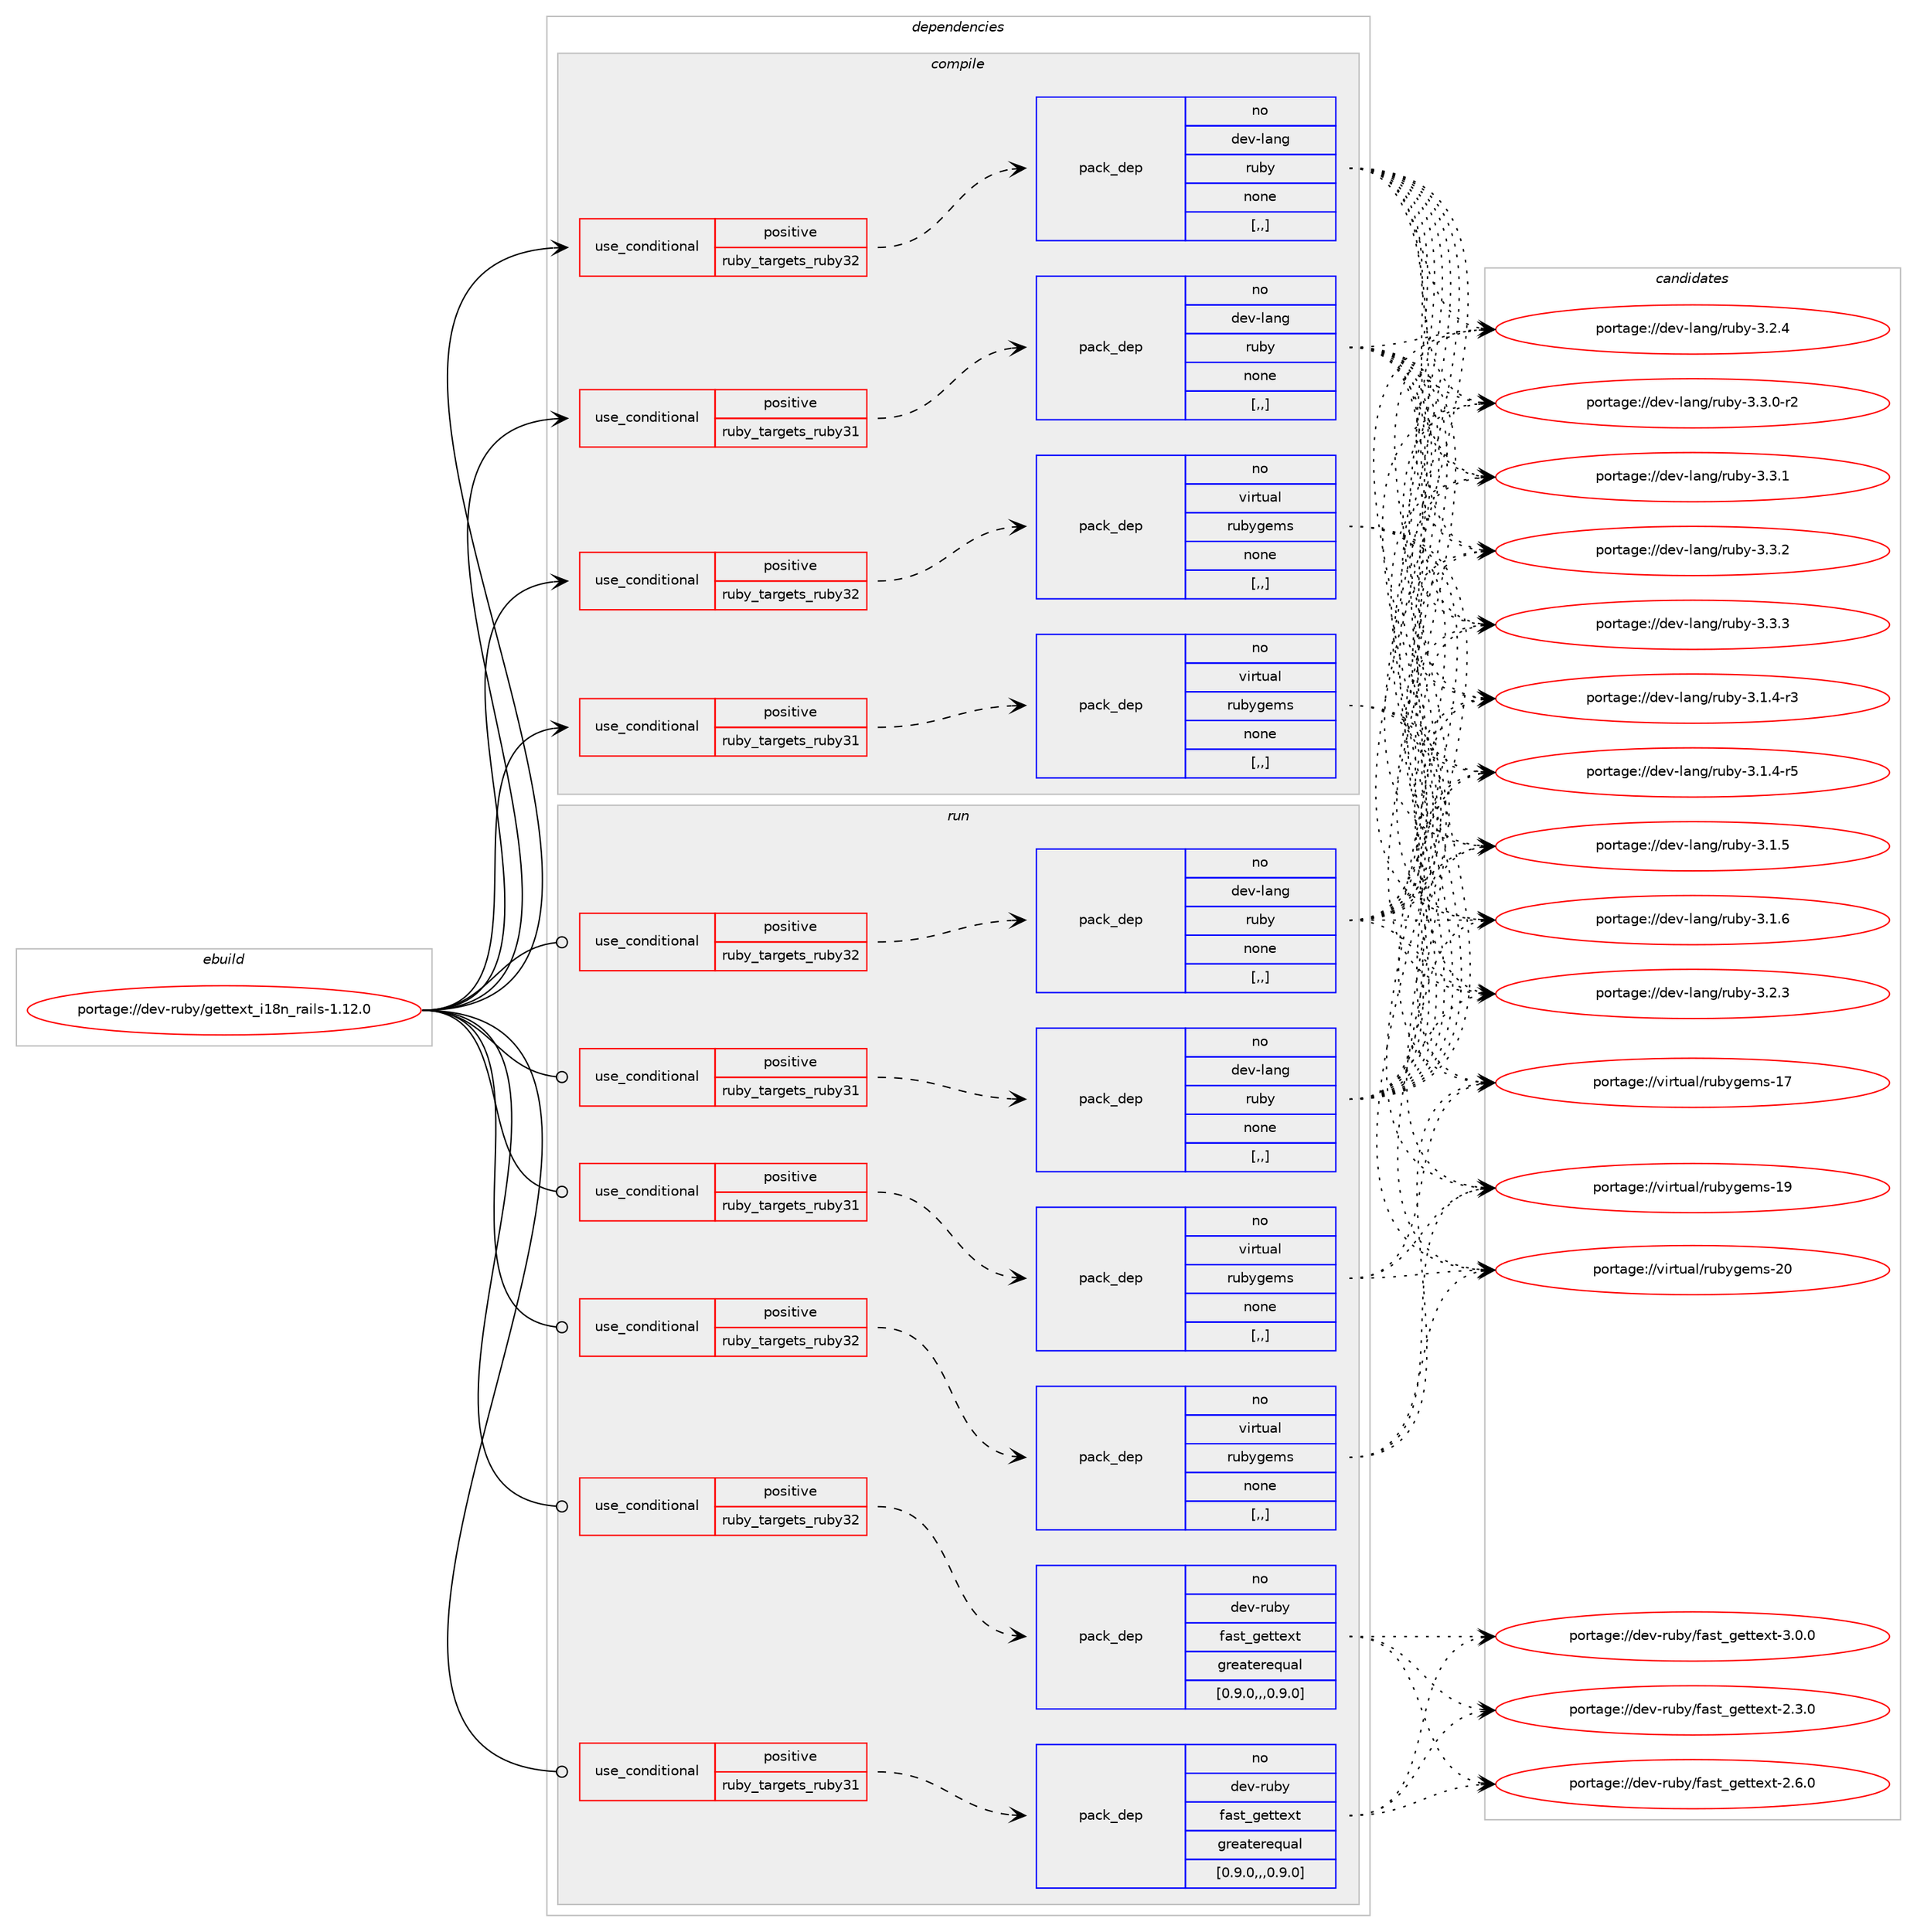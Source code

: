 digraph prolog {

# *************
# Graph options
# *************

newrank=true;
concentrate=true;
compound=true;
graph [rankdir=LR,fontname=Helvetica,fontsize=10,ranksep=1.5];#, ranksep=2.5, nodesep=0.2];
edge  [arrowhead=vee];
node  [fontname=Helvetica,fontsize=10];

# **********
# The ebuild
# **********

subgraph cluster_leftcol {
color=gray;
rank=same;
label=<<i>ebuild</i>>;
id [label="portage://dev-ruby/gettext_i18n_rails-1.12.0", color=red, width=4, href="../dev-ruby/gettext_i18n_rails-1.12.0.svg"];
}

# ****************
# The dependencies
# ****************

subgraph cluster_midcol {
color=gray;
label=<<i>dependencies</i>>;
subgraph cluster_compile {
fillcolor="#eeeeee";
style=filled;
label=<<i>compile</i>>;
subgraph cond46983 {
dependency180946 [label=<<TABLE BORDER="0" CELLBORDER="1" CELLSPACING="0" CELLPADDING="4"><TR><TD ROWSPAN="3" CELLPADDING="10">use_conditional</TD></TR><TR><TD>positive</TD></TR><TR><TD>ruby_targets_ruby31</TD></TR></TABLE>>, shape=none, color=red];
subgraph pack132666 {
dependency180947 [label=<<TABLE BORDER="0" CELLBORDER="1" CELLSPACING="0" CELLPADDING="4" WIDTH="220"><TR><TD ROWSPAN="6" CELLPADDING="30">pack_dep</TD></TR><TR><TD WIDTH="110">no</TD></TR><TR><TD>dev-lang</TD></TR><TR><TD>ruby</TD></TR><TR><TD>none</TD></TR><TR><TD>[,,]</TD></TR></TABLE>>, shape=none, color=blue];
}
dependency180946:e -> dependency180947:w [weight=20,style="dashed",arrowhead="vee"];
}
id:e -> dependency180946:w [weight=20,style="solid",arrowhead="vee"];
subgraph cond46984 {
dependency180948 [label=<<TABLE BORDER="0" CELLBORDER="1" CELLSPACING="0" CELLPADDING="4"><TR><TD ROWSPAN="3" CELLPADDING="10">use_conditional</TD></TR><TR><TD>positive</TD></TR><TR><TD>ruby_targets_ruby31</TD></TR></TABLE>>, shape=none, color=red];
subgraph pack132667 {
dependency180949 [label=<<TABLE BORDER="0" CELLBORDER="1" CELLSPACING="0" CELLPADDING="4" WIDTH="220"><TR><TD ROWSPAN="6" CELLPADDING="30">pack_dep</TD></TR><TR><TD WIDTH="110">no</TD></TR><TR><TD>virtual</TD></TR><TR><TD>rubygems</TD></TR><TR><TD>none</TD></TR><TR><TD>[,,]</TD></TR></TABLE>>, shape=none, color=blue];
}
dependency180948:e -> dependency180949:w [weight=20,style="dashed",arrowhead="vee"];
}
id:e -> dependency180948:w [weight=20,style="solid",arrowhead="vee"];
subgraph cond46985 {
dependency180950 [label=<<TABLE BORDER="0" CELLBORDER="1" CELLSPACING="0" CELLPADDING="4"><TR><TD ROWSPAN="3" CELLPADDING="10">use_conditional</TD></TR><TR><TD>positive</TD></TR><TR><TD>ruby_targets_ruby32</TD></TR></TABLE>>, shape=none, color=red];
subgraph pack132668 {
dependency180951 [label=<<TABLE BORDER="0" CELLBORDER="1" CELLSPACING="0" CELLPADDING="4" WIDTH="220"><TR><TD ROWSPAN="6" CELLPADDING="30">pack_dep</TD></TR><TR><TD WIDTH="110">no</TD></TR><TR><TD>dev-lang</TD></TR><TR><TD>ruby</TD></TR><TR><TD>none</TD></TR><TR><TD>[,,]</TD></TR></TABLE>>, shape=none, color=blue];
}
dependency180950:e -> dependency180951:w [weight=20,style="dashed",arrowhead="vee"];
}
id:e -> dependency180950:w [weight=20,style="solid",arrowhead="vee"];
subgraph cond46986 {
dependency180952 [label=<<TABLE BORDER="0" CELLBORDER="1" CELLSPACING="0" CELLPADDING="4"><TR><TD ROWSPAN="3" CELLPADDING="10">use_conditional</TD></TR><TR><TD>positive</TD></TR><TR><TD>ruby_targets_ruby32</TD></TR></TABLE>>, shape=none, color=red];
subgraph pack132669 {
dependency180953 [label=<<TABLE BORDER="0" CELLBORDER="1" CELLSPACING="0" CELLPADDING="4" WIDTH="220"><TR><TD ROWSPAN="6" CELLPADDING="30">pack_dep</TD></TR><TR><TD WIDTH="110">no</TD></TR><TR><TD>virtual</TD></TR><TR><TD>rubygems</TD></TR><TR><TD>none</TD></TR><TR><TD>[,,]</TD></TR></TABLE>>, shape=none, color=blue];
}
dependency180952:e -> dependency180953:w [weight=20,style="dashed",arrowhead="vee"];
}
id:e -> dependency180952:w [weight=20,style="solid",arrowhead="vee"];
}
subgraph cluster_compileandrun {
fillcolor="#eeeeee";
style=filled;
label=<<i>compile and run</i>>;
}
subgraph cluster_run {
fillcolor="#eeeeee";
style=filled;
label=<<i>run</i>>;
subgraph cond46987 {
dependency180954 [label=<<TABLE BORDER="0" CELLBORDER="1" CELLSPACING="0" CELLPADDING="4"><TR><TD ROWSPAN="3" CELLPADDING="10">use_conditional</TD></TR><TR><TD>positive</TD></TR><TR><TD>ruby_targets_ruby31</TD></TR></TABLE>>, shape=none, color=red];
subgraph pack132670 {
dependency180955 [label=<<TABLE BORDER="0" CELLBORDER="1" CELLSPACING="0" CELLPADDING="4" WIDTH="220"><TR><TD ROWSPAN="6" CELLPADDING="30">pack_dep</TD></TR><TR><TD WIDTH="110">no</TD></TR><TR><TD>dev-lang</TD></TR><TR><TD>ruby</TD></TR><TR><TD>none</TD></TR><TR><TD>[,,]</TD></TR></TABLE>>, shape=none, color=blue];
}
dependency180954:e -> dependency180955:w [weight=20,style="dashed",arrowhead="vee"];
}
id:e -> dependency180954:w [weight=20,style="solid",arrowhead="odot"];
subgraph cond46988 {
dependency180956 [label=<<TABLE BORDER="0" CELLBORDER="1" CELLSPACING="0" CELLPADDING="4"><TR><TD ROWSPAN="3" CELLPADDING="10">use_conditional</TD></TR><TR><TD>positive</TD></TR><TR><TD>ruby_targets_ruby31</TD></TR></TABLE>>, shape=none, color=red];
subgraph pack132671 {
dependency180957 [label=<<TABLE BORDER="0" CELLBORDER="1" CELLSPACING="0" CELLPADDING="4" WIDTH="220"><TR><TD ROWSPAN="6" CELLPADDING="30">pack_dep</TD></TR><TR><TD WIDTH="110">no</TD></TR><TR><TD>dev-ruby</TD></TR><TR><TD>fast_gettext</TD></TR><TR><TD>greaterequal</TD></TR><TR><TD>[0.9.0,,,0.9.0]</TD></TR></TABLE>>, shape=none, color=blue];
}
dependency180956:e -> dependency180957:w [weight=20,style="dashed",arrowhead="vee"];
}
id:e -> dependency180956:w [weight=20,style="solid",arrowhead="odot"];
subgraph cond46989 {
dependency180958 [label=<<TABLE BORDER="0" CELLBORDER="1" CELLSPACING="0" CELLPADDING="4"><TR><TD ROWSPAN="3" CELLPADDING="10">use_conditional</TD></TR><TR><TD>positive</TD></TR><TR><TD>ruby_targets_ruby31</TD></TR></TABLE>>, shape=none, color=red];
subgraph pack132672 {
dependency180959 [label=<<TABLE BORDER="0" CELLBORDER="1" CELLSPACING="0" CELLPADDING="4" WIDTH="220"><TR><TD ROWSPAN="6" CELLPADDING="30">pack_dep</TD></TR><TR><TD WIDTH="110">no</TD></TR><TR><TD>virtual</TD></TR><TR><TD>rubygems</TD></TR><TR><TD>none</TD></TR><TR><TD>[,,]</TD></TR></TABLE>>, shape=none, color=blue];
}
dependency180958:e -> dependency180959:w [weight=20,style="dashed",arrowhead="vee"];
}
id:e -> dependency180958:w [weight=20,style="solid",arrowhead="odot"];
subgraph cond46990 {
dependency180960 [label=<<TABLE BORDER="0" CELLBORDER="1" CELLSPACING="0" CELLPADDING="4"><TR><TD ROWSPAN="3" CELLPADDING="10">use_conditional</TD></TR><TR><TD>positive</TD></TR><TR><TD>ruby_targets_ruby32</TD></TR></TABLE>>, shape=none, color=red];
subgraph pack132673 {
dependency180961 [label=<<TABLE BORDER="0" CELLBORDER="1" CELLSPACING="0" CELLPADDING="4" WIDTH="220"><TR><TD ROWSPAN="6" CELLPADDING="30">pack_dep</TD></TR><TR><TD WIDTH="110">no</TD></TR><TR><TD>dev-lang</TD></TR><TR><TD>ruby</TD></TR><TR><TD>none</TD></TR><TR><TD>[,,]</TD></TR></TABLE>>, shape=none, color=blue];
}
dependency180960:e -> dependency180961:w [weight=20,style="dashed",arrowhead="vee"];
}
id:e -> dependency180960:w [weight=20,style="solid",arrowhead="odot"];
subgraph cond46991 {
dependency180962 [label=<<TABLE BORDER="0" CELLBORDER="1" CELLSPACING="0" CELLPADDING="4"><TR><TD ROWSPAN="3" CELLPADDING="10">use_conditional</TD></TR><TR><TD>positive</TD></TR><TR><TD>ruby_targets_ruby32</TD></TR></TABLE>>, shape=none, color=red];
subgraph pack132674 {
dependency180963 [label=<<TABLE BORDER="0" CELLBORDER="1" CELLSPACING="0" CELLPADDING="4" WIDTH="220"><TR><TD ROWSPAN="6" CELLPADDING="30">pack_dep</TD></TR><TR><TD WIDTH="110">no</TD></TR><TR><TD>dev-ruby</TD></TR><TR><TD>fast_gettext</TD></TR><TR><TD>greaterequal</TD></TR><TR><TD>[0.9.0,,,0.9.0]</TD></TR></TABLE>>, shape=none, color=blue];
}
dependency180962:e -> dependency180963:w [weight=20,style="dashed",arrowhead="vee"];
}
id:e -> dependency180962:w [weight=20,style="solid",arrowhead="odot"];
subgraph cond46992 {
dependency180964 [label=<<TABLE BORDER="0" CELLBORDER="1" CELLSPACING="0" CELLPADDING="4"><TR><TD ROWSPAN="3" CELLPADDING="10">use_conditional</TD></TR><TR><TD>positive</TD></TR><TR><TD>ruby_targets_ruby32</TD></TR></TABLE>>, shape=none, color=red];
subgraph pack132675 {
dependency180965 [label=<<TABLE BORDER="0" CELLBORDER="1" CELLSPACING="0" CELLPADDING="4" WIDTH="220"><TR><TD ROWSPAN="6" CELLPADDING="30">pack_dep</TD></TR><TR><TD WIDTH="110">no</TD></TR><TR><TD>virtual</TD></TR><TR><TD>rubygems</TD></TR><TR><TD>none</TD></TR><TR><TD>[,,]</TD></TR></TABLE>>, shape=none, color=blue];
}
dependency180964:e -> dependency180965:w [weight=20,style="dashed",arrowhead="vee"];
}
id:e -> dependency180964:w [weight=20,style="solid",arrowhead="odot"];
}
}

# **************
# The candidates
# **************

subgraph cluster_choices {
rank=same;
color=gray;
label=<<i>candidates</i>>;

subgraph choice132666 {
color=black;
nodesep=1;
choice100101118451089711010347114117981214551464946524511451 [label="portage://dev-lang/ruby-3.1.4-r3", color=red, width=4,href="../dev-lang/ruby-3.1.4-r3.svg"];
choice100101118451089711010347114117981214551464946524511453 [label="portage://dev-lang/ruby-3.1.4-r5", color=red, width=4,href="../dev-lang/ruby-3.1.4-r5.svg"];
choice10010111845108971101034711411798121455146494653 [label="portage://dev-lang/ruby-3.1.5", color=red, width=4,href="../dev-lang/ruby-3.1.5.svg"];
choice10010111845108971101034711411798121455146494654 [label="portage://dev-lang/ruby-3.1.6", color=red, width=4,href="../dev-lang/ruby-3.1.6.svg"];
choice10010111845108971101034711411798121455146504651 [label="portage://dev-lang/ruby-3.2.3", color=red, width=4,href="../dev-lang/ruby-3.2.3.svg"];
choice10010111845108971101034711411798121455146504652 [label="portage://dev-lang/ruby-3.2.4", color=red, width=4,href="../dev-lang/ruby-3.2.4.svg"];
choice100101118451089711010347114117981214551465146484511450 [label="portage://dev-lang/ruby-3.3.0-r2", color=red, width=4,href="../dev-lang/ruby-3.3.0-r2.svg"];
choice10010111845108971101034711411798121455146514649 [label="portage://dev-lang/ruby-3.3.1", color=red, width=4,href="../dev-lang/ruby-3.3.1.svg"];
choice10010111845108971101034711411798121455146514650 [label="portage://dev-lang/ruby-3.3.2", color=red, width=4,href="../dev-lang/ruby-3.3.2.svg"];
choice10010111845108971101034711411798121455146514651 [label="portage://dev-lang/ruby-3.3.3", color=red, width=4,href="../dev-lang/ruby-3.3.3.svg"];
dependency180947:e -> choice100101118451089711010347114117981214551464946524511451:w [style=dotted,weight="100"];
dependency180947:e -> choice100101118451089711010347114117981214551464946524511453:w [style=dotted,weight="100"];
dependency180947:e -> choice10010111845108971101034711411798121455146494653:w [style=dotted,weight="100"];
dependency180947:e -> choice10010111845108971101034711411798121455146494654:w [style=dotted,weight="100"];
dependency180947:e -> choice10010111845108971101034711411798121455146504651:w [style=dotted,weight="100"];
dependency180947:e -> choice10010111845108971101034711411798121455146504652:w [style=dotted,weight="100"];
dependency180947:e -> choice100101118451089711010347114117981214551465146484511450:w [style=dotted,weight="100"];
dependency180947:e -> choice10010111845108971101034711411798121455146514649:w [style=dotted,weight="100"];
dependency180947:e -> choice10010111845108971101034711411798121455146514650:w [style=dotted,weight="100"];
dependency180947:e -> choice10010111845108971101034711411798121455146514651:w [style=dotted,weight="100"];
}
subgraph choice132667 {
color=black;
nodesep=1;
choice118105114116117971084711411798121103101109115454955 [label="portage://virtual/rubygems-17", color=red, width=4,href="../virtual/rubygems-17.svg"];
choice118105114116117971084711411798121103101109115454957 [label="portage://virtual/rubygems-19", color=red, width=4,href="../virtual/rubygems-19.svg"];
choice118105114116117971084711411798121103101109115455048 [label="portage://virtual/rubygems-20", color=red, width=4,href="../virtual/rubygems-20.svg"];
dependency180949:e -> choice118105114116117971084711411798121103101109115454955:w [style=dotted,weight="100"];
dependency180949:e -> choice118105114116117971084711411798121103101109115454957:w [style=dotted,weight="100"];
dependency180949:e -> choice118105114116117971084711411798121103101109115455048:w [style=dotted,weight="100"];
}
subgraph choice132668 {
color=black;
nodesep=1;
choice100101118451089711010347114117981214551464946524511451 [label="portage://dev-lang/ruby-3.1.4-r3", color=red, width=4,href="../dev-lang/ruby-3.1.4-r3.svg"];
choice100101118451089711010347114117981214551464946524511453 [label="portage://dev-lang/ruby-3.1.4-r5", color=red, width=4,href="../dev-lang/ruby-3.1.4-r5.svg"];
choice10010111845108971101034711411798121455146494653 [label="portage://dev-lang/ruby-3.1.5", color=red, width=4,href="../dev-lang/ruby-3.1.5.svg"];
choice10010111845108971101034711411798121455146494654 [label="portage://dev-lang/ruby-3.1.6", color=red, width=4,href="../dev-lang/ruby-3.1.6.svg"];
choice10010111845108971101034711411798121455146504651 [label="portage://dev-lang/ruby-3.2.3", color=red, width=4,href="../dev-lang/ruby-3.2.3.svg"];
choice10010111845108971101034711411798121455146504652 [label="portage://dev-lang/ruby-3.2.4", color=red, width=4,href="../dev-lang/ruby-3.2.4.svg"];
choice100101118451089711010347114117981214551465146484511450 [label="portage://dev-lang/ruby-3.3.0-r2", color=red, width=4,href="../dev-lang/ruby-3.3.0-r2.svg"];
choice10010111845108971101034711411798121455146514649 [label="portage://dev-lang/ruby-3.3.1", color=red, width=4,href="../dev-lang/ruby-3.3.1.svg"];
choice10010111845108971101034711411798121455146514650 [label="portage://dev-lang/ruby-3.3.2", color=red, width=4,href="../dev-lang/ruby-3.3.2.svg"];
choice10010111845108971101034711411798121455146514651 [label="portage://dev-lang/ruby-3.3.3", color=red, width=4,href="../dev-lang/ruby-3.3.3.svg"];
dependency180951:e -> choice100101118451089711010347114117981214551464946524511451:w [style=dotted,weight="100"];
dependency180951:e -> choice100101118451089711010347114117981214551464946524511453:w [style=dotted,weight="100"];
dependency180951:e -> choice10010111845108971101034711411798121455146494653:w [style=dotted,weight="100"];
dependency180951:e -> choice10010111845108971101034711411798121455146494654:w [style=dotted,weight="100"];
dependency180951:e -> choice10010111845108971101034711411798121455146504651:w [style=dotted,weight="100"];
dependency180951:e -> choice10010111845108971101034711411798121455146504652:w [style=dotted,weight="100"];
dependency180951:e -> choice100101118451089711010347114117981214551465146484511450:w [style=dotted,weight="100"];
dependency180951:e -> choice10010111845108971101034711411798121455146514649:w [style=dotted,weight="100"];
dependency180951:e -> choice10010111845108971101034711411798121455146514650:w [style=dotted,weight="100"];
dependency180951:e -> choice10010111845108971101034711411798121455146514651:w [style=dotted,weight="100"];
}
subgraph choice132669 {
color=black;
nodesep=1;
choice118105114116117971084711411798121103101109115454955 [label="portage://virtual/rubygems-17", color=red, width=4,href="../virtual/rubygems-17.svg"];
choice118105114116117971084711411798121103101109115454957 [label="portage://virtual/rubygems-19", color=red, width=4,href="../virtual/rubygems-19.svg"];
choice118105114116117971084711411798121103101109115455048 [label="portage://virtual/rubygems-20", color=red, width=4,href="../virtual/rubygems-20.svg"];
dependency180953:e -> choice118105114116117971084711411798121103101109115454955:w [style=dotted,weight="100"];
dependency180953:e -> choice118105114116117971084711411798121103101109115454957:w [style=dotted,weight="100"];
dependency180953:e -> choice118105114116117971084711411798121103101109115455048:w [style=dotted,weight="100"];
}
subgraph choice132670 {
color=black;
nodesep=1;
choice100101118451089711010347114117981214551464946524511451 [label="portage://dev-lang/ruby-3.1.4-r3", color=red, width=4,href="../dev-lang/ruby-3.1.4-r3.svg"];
choice100101118451089711010347114117981214551464946524511453 [label="portage://dev-lang/ruby-3.1.4-r5", color=red, width=4,href="../dev-lang/ruby-3.1.4-r5.svg"];
choice10010111845108971101034711411798121455146494653 [label="portage://dev-lang/ruby-3.1.5", color=red, width=4,href="../dev-lang/ruby-3.1.5.svg"];
choice10010111845108971101034711411798121455146494654 [label="portage://dev-lang/ruby-3.1.6", color=red, width=4,href="../dev-lang/ruby-3.1.6.svg"];
choice10010111845108971101034711411798121455146504651 [label="portage://dev-lang/ruby-3.2.3", color=red, width=4,href="../dev-lang/ruby-3.2.3.svg"];
choice10010111845108971101034711411798121455146504652 [label="portage://dev-lang/ruby-3.2.4", color=red, width=4,href="../dev-lang/ruby-3.2.4.svg"];
choice100101118451089711010347114117981214551465146484511450 [label="portage://dev-lang/ruby-3.3.0-r2", color=red, width=4,href="../dev-lang/ruby-3.3.0-r2.svg"];
choice10010111845108971101034711411798121455146514649 [label="portage://dev-lang/ruby-3.3.1", color=red, width=4,href="../dev-lang/ruby-3.3.1.svg"];
choice10010111845108971101034711411798121455146514650 [label="portage://dev-lang/ruby-3.3.2", color=red, width=4,href="../dev-lang/ruby-3.3.2.svg"];
choice10010111845108971101034711411798121455146514651 [label="portage://dev-lang/ruby-3.3.3", color=red, width=4,href="../dev-lang/ruby-3.3.3.svg"];
dependency180955:e -> choice100101118451089711010347114117981214551464946524511451:w [style=dotted,weight="100"];
dependency180955:e -> choice100101118451089711010347114117981214551464946524511453:w [style=dotted,weight="100"];
dependency180955:e -> choice10010111845108971101034711411798121455146494653:w [style=dotted,weight="100"];
dependency180955:e -> choice10010111845108971101034711411798121455146494654:w [style=dotted,weight="100"];
dependency180955:e -> choice10010111845108971101034711411798121455146504651:w [style=dotted,weight="100"];
dependency180955:e -> choice10010111845108971101034711411798121455146504652:w [style=dotted,weight="100"];
dependency180955:e -> choice100101118451089711010347114117981214551465146484511450:w [style=dotted,weight="100"];
dependency180955:e -> choice10010111845108971101034711411798121455146514649:w [style=dotted,weight="100"];
dependency180955:e -> choice10010111845108971101034711411798121455146514650:w [style=dotted,weight="100"];
dependency180955:e -> choice10010111845108971101034711411798121455146514651:w [style=dotted,weight="100"];
}
subgraph choice132671 {
color=black;
nodesep=1;
choice1001011184511411798121471029711511695103101116116101120116455046514648 [label="portage://dev-ruby/fast_gettext-2.3.0", color=red, width=4,href="../dev-ruby/fast_gettext-2.3.0.svg"];
choice1001011184511411798121471029711511695103101116116101120116455046544648 [label="portage://dev-ruby/fast_gettext-2.6.0", color=red, width=4,href="../dev-ruby/fast_gettext-2.6.0.svg"];
choice1001011184511411798121471029711511695103101116116101120116455146484648 [label="portage://dev-ruby/fast_gettext-3.0.0", color=red, width=4,href="../dev-ruby/fast_gettext-3.0.0.svg"];
dependency180957:e -> choice1001011184511411798121471029711511695103101116116101120116455046514648:w [style=dotted,weight="100"];
dependency180957:e -> choice1001011184511411798121471029711511695103101116116101120116455046544648:w [style=dotted,weight="100"];
dependency180957:e -> choice1001011184511411798121471029711511695103101116116101120116455146484648:w [style=dotted,weight="100"];
}
subgraph choice132672 {
color=black;
nodesep=1;
choice118105114116117971084711411798121103101109115454955 [label="portage://virtual/rubygems-17", color=red, width=4,href="../virtual/rubygems-17.svg"];
choice118105114116117971084711411798121103101109115454957 [label="portage://virtual/rubygems-19", color=red, width=4,href="../virtual/rubygems-19.svg"];
choice118105114116117971084711411798121103101109115455048 [label="portage://virtual/rubygems-20", color=red, width=4,href="../virtual/rubygems-20.svg"];
dependency180959:e -> choice118105114116117971084711411798121103101109115454955:w [style=dotted,weight="100"];
dependency180959:e -> choice118105114116117971084711411798121103101109115454957:w [style=dotted,weight="100"];
dependency180959:e -> choice118105114116117971084711411798121103101109115455048:w [style=dotted,weight="100"];
}
subgraph choice132673 {
color=black;
nodesep=1;
choice100101118451089711010347114117981214551464946524511451 [label="portage://dev-lang/ruby-3.1.4-r3", color=red, width=4,href="../dev-lang/ruby-3.1.4-r3.svg"];
choice100101118451089711010347114117981214551464946524511453 [label="portage://dev-lang/ruby-3.1.4-r5", color=red, width=4,href="../dev-lang/ruby-3.1.4-r5.svg"];
choice10010111845108971101034711411798121455146494653 [label="portage://dev-lang/ruby-3.1.5", color=red, width=4,href="../dev-lang/ruby-3.1.5.svg"];
choice10010111845108971101034711411798121455146494654 [label="portage://dev-lang/ruby-3.1.6", color=red, width=4,href="../dev-lang/ruby-3.1.6.svg"];
choice10010111845108971101034711411798121455146504651 [label="portage://dev-lang/ruby-3.2.3", color=red, width=4,href="../dev-lang/ruby-3.2.3.svg"];
choice10010111845108971101034711411798121455146504652 [label="portage://dev-lang/ruby-3.2.4", color=red, width=4,href="../dev-lang/ruby-3.2.4.svg"];
choice100101118451089711010347114117981214551465146484511450 [label="portage://dev-lang/ruby-3.3.0-r2", color=red, width=4,href="../dev-lang/ruby-3.3.0-r2.svg"];
choice10010111845108971101034711411798121455146514649 [label="portage://dev-lang/ruby-3.3.1", color=red, width=4,href="../dev-lang/ruby-3.3.1.svg"];
choice10010111845108971101034711411798121455146514650 [label="portage://dev-lang/ruby-3.3.2", color=red, width=4,href="../dev-lang/ruby-3.3.2.svg"];
choice10010111845108971101034711411798121455146514651 [label="portage://dev-lang/ruby-3.3.3", color=red, width=4,href="../dev-lang/ruby-3.3.3.svg"];
dependency180961:e -> choice100101118451089711010347114117981214551464946524511451:w [style=dotted,weight="100"];
dependency180961:e -> choice100101118451089711010347114117981214551464946524511453:w [style=dotted,weight="100"];
dependency180961:e -> choice10010111845108971101034711411798121455146494653:w [style=dotted,weight="100"];
dependency180961:e -> choice10010111845108971101034711411798121455146494654:w [style=dotted,weight="100"];
dependency180961:e -> choice10010111845108971101034711411798121455146504651:w [style=dotted,weight="100"];
dependency180961:e -> choice10010111845108971101034711411798121455146504652:w [style=dotted,weight="100"];
dependency180961:e -> choice100101118451089711010347114117981214551465146484511450:w [style=dotted,weight="100"];
dependency180961:e -> choice10010111845108971101034711411798121455146514649:w [style=dotted,weight="100"];
dependency180961:e -> choice10010111845108971101034711411798121455146514650:w [style=dotted,weight="100"];
dependency180961:e -> choice10010111845108971101034711411798121455146514651:w [style=dotted,weight="100"];
}
subgraph choice132674 {
color=black;
nodesep=1;
choice1001011184511411798121471029711511695103101116116101120116455046514648 [label="portage://dev-ruby/fast_gettext-2.3.0", color=red, width=4,href="../dev-ruby/fast_gettext-2.3.0.svg"];
choice1001011184511411798121471029711511695103101116116101120116455046544648 [label="portage://dev-ruby/fast_gettext-2.6.0", color=red, width=4,href="../dev-ruby/fast_gettext-2.6.0.svg"];
choice1001011184511411798121471029711511695103101116116101120116455146484648 [label="portage://dev-ruby/fast_gettext-3.0.0", color=red, width=4,href="../dev-ruby/fast_gettext-3.0.0.svg"];
dependency180963:e -> choice1001011184511411798121471029711511695103101116116101120116455046514648:w [style=dotted,weight="100"];
dependency180963:e -> choice1001011184511411798121471029711511695103101116116101120116455046544648:w [style=dotted,weight="100"];
dependency180963:e -> choice1001011184511411798121471029711511695103101116116101120116455146484648:w [style=dotted,weight="100"];
}
subgraph choice132675 {
color=black;
nodesep=1;
choice118105114116117971084711411798121103101109115454955 [label="portage://virtual/rubygems-17", color=red, width=4,href="../virtual/rubygems-17.svg"];
choice118105114116117971084711411798121103101109115454957 [label="portage://virtual/rubygems-19", color=red, width=4,href="../virtual/rubygems-19.svg"];
choice118105114116117971084711411798121103101109115455048 [label="portage://virtual/rubygems-20", color=red, width=4,href="../virtual/rubygems-20.svg"];
dependency180965:e -> choice118105114116117971084711411798121103101109115454955:w [style=dotted,weight="100"];
dependency180965:e -> choice118105114116117971084711411798121103101109115454957:w [style=dotted,weight="100"];
dependency180965:e -> choice118105114116117971084711411798121103101109115455048:w [style=dotted,weight="100"];
}
}

}

